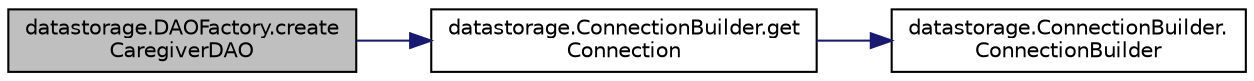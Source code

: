 digraph "datastorage.DAOFactory.createCaregiverDAO"
{
 // LATEX_PDF_SIZE
  edge [fontname="Helvetica",fontsize="10",labelfontname="Helvetica",labelfontsize="10"];
  node [fontname="Helvetica",fontsize="10",shape=record];
  rankdir="LR";
  Node1 [label="datastorage.DAOFactory.create\lCaregiverDAO",height=0.2,width=0.4,color="black", fillcolor="grey75", style="filled", fontcolor="black",tooltip="creates a new instance of the CaregiverDAO"];
  Node1 -> Node2 [color="midnightblue",fontsize="10",style="solid",fontname="Helvetica"];
  Node2 [label="datastorage.ConnectionBuilder.get\lConnection",height=0.2,width=0.4,color="black", fillcolor="white", style="filled",URL="$d6/d58/classdatastorage_1_1ConnectionBuilder.html#a217c33442528663e5d3199ade7c19ed1",tooltip="when no Connection has been made, initializes a new ConnectionBuilder"];
  Node2 -> Node3 [color="midnightblue",fontsize="10",style="solid",fontname="Helvetica"];
  Node3 [label="datastorage.ConnectionBuilder.\lConnectionBuilder",height=0.2,width=0.4,color="black", fillcolor="white", style="filled",URL="$d6/d58/classdatastorage_1_1ConnectionBuilder.html#a9af3a7f1e527e35fae23c4e06e6494e7",tooltip="creates connection to back-end"];
}
